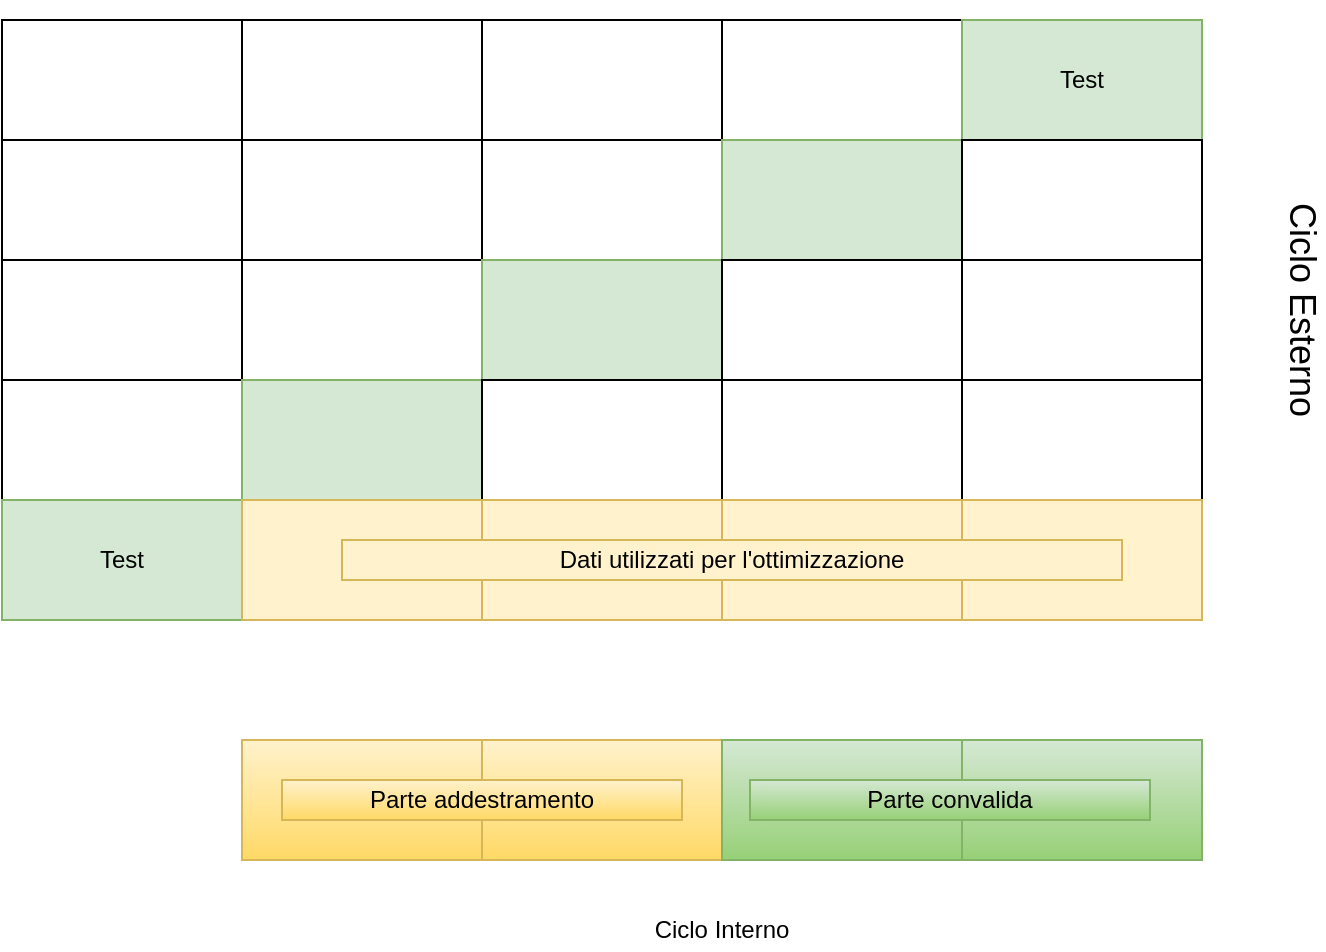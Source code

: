<mxfile version="14.6.0" type="device"><diagram id="NBrot9K0KCh07CyWjRPi" name="Page-1"><mxGraphModel dx="1102" dy="621" grid="1" gridSize="10" guides="1" tooltips="1" connect="1" arrows="1" fold="1" page="1" pageScale="1" pageWidth="827" pageHeight="1169" math="0" shadow="0"><root><mxCell id="0"/><mxCell id="1" parent="0"/><mxCell id="xO-tGquiEU0T-7HXB5kC-1" value="" style="rounded=0;whiteSpace=wrap;html=1;" vertex="1" parent="1"><mxGeometry x="40" y="120" width="120" height="60" as="geometry"/></mxCell><mxCell id="xO-tGquiEU0T-7HXB5kC-2" value="" style="rounded=0;whiteSpace=wrap;html=1;" vertex="1" parent="1"><mxGeometry x="160" y="120" width="120" height="60" as="geometry"/></mxCell><mxCell id="xO-tGquiEU0T-7HXB5kC-3" value="" style="rounded=0;whiteSpace=wrap;html=1;" vertex="1" parent="1"><mxGeometry x="280" y="120" width="120" height="60" as="geometry"/></mxCell><mxCell id="xO-tGquiEU0T-7HXB5kC-4" value="" style="rounded=0;whiteSpace=wrap;html=1;" vertex="1" parent="1"><mxGeometry x="400" y="120" width="120" height="60" as="geometry"/></mxCell><mxCell id="xO-tGquiEU0T-7HXB5kC-5" value="Test" style="rounded=0;whiteSpace=wrap;html=1;fillColor=#d5e8d4;strokeColor=#82b366;" vertex="1" parent="1"><mxGeometry x="520" y="120" width="120" height="60" as="geometry"/></mxCell><mxCell id="xO-tGquiEU0T-7HXB5kC-6" value="" style="rounded=0;whiteSpace=wrap;html=1;" vertex="1" parent="1"><mxGeometry x="40" y="180" width="120" height="60" as="geometry"/></mxCell><mxCell id="xO-tGquiEU0T-7HXB5kC-7" value="" style="rounded=0;whiteSpace=wrap;html=1;" vertex="1" parent="1"><mxGeometry x="160" y="180" width="120" height="60" as="geometry"/></mxCell><mxCell id="xO-tGquiEU0T-7HXB5kC-8" value="" style="rounded=0;whiteSpace=wrap;html=1;" vertex="1" parent="1"><mxGeometry x="280" y="180" width="120" height="60" as="geometry"/></mxCell><mxCell id="xO-tGquiEU0T-7HXB5kC-9" value="" style="rounded=0;whiteSpace=wrap;html=1;fillColor=#d5e8d4;strokeColor=#82b366;" vertex="1" parent="1"><mxGeometry x="400" y="180" width="120" height="60" as="geometry"/></mxCell><mxCell id="xO-tGquiEU0T-7HXB5kC-10" value="" style="rounded=0;whiteSpace=wrap;html=1;" vertex="1" parent="1"><mxGeometry x="520" y="180" width="120" height="60" as="geometry"/></mxCell><mxCell id="xO-tGquiEU0T-7HXB5kC-11" value="" style="rounded=0;whiteSpace=wrap;html=1;" vertex="1" parent="1"><mxGeometry x="40" y="240" width="120" height="60" as="geometry"/></mxCell><mxCell id="xO-tGquiEU0T-7HXB5kC-12" value="" style="rounded=0;whiteSpace=wrap;html=1;" vertex="1" parent="1"><mxGeometry x="160" y="240" width="120" height="60" as="geometry"/></mxCell><mxCell id="xO-tGquiEU0T-7HXB5kC-13" value="" style="rounded=0;whiteSpace=wrap;html=1;fillColor=#d5e8d4;strokeColor=#82b366;" vertex="1" parent="1"><mxGeometry x="280" y="240" width="120" height="60" as="geometry"/></mxCell><mxCell id="xO-tGquiEU0T-7HXB5kC-14" value="" style="rounded=0;whiteSpace=wrap;html=1;" vertex="1" parent="1"><mxGeometry x="400" y="240" width="120" height="60" as="geometry"/></mxCell><mxCell id="xO-tGquiEU0T-7HXB5kC-15" value="" style="rounded=0;whiteSpace=wrap;html=1;" vertex="1" parent="1"><mxGeometry x="520" y="240" width="120" height="60" as="geometry"/></mxCell><mxCell id="xO-tGquiEU0T-7HXB5kC-16" value="" style="rounded=0;whiteSpace=wrap;html=1;" vertex="1" parent="1"><mxGeometry x="40" y="300" width="120" height="60" as="geometry"/></mxCell><mxCell id="xO-tGquiEU0T-7HXB5kC-17" value="" style="rounded=0;whiteSpace=wrap;html=1;fillColor=#d5e8d4;strokeColor=#82b366;" vertex="1" parent="1"><mxGeometry x="160" y="300" width="120" height="60" as="geometry"/></mxCell><mxCell id="xO-tGquiEU0T-7HXB5kC-18" value="" style="rounded=0;whiteSpace=wrap;html=1;" vertex="1" parent="1"><mxGeometry x="280" y="300" width="120" height="60" as="geometry"/></mxCell><mxCell id="xO-tGquiEU0T-7HXB5kC-19" value="" style="rounded=0;whiteSpace=wrap;html=1;" vertex="1" parent="1"><mxGeometry x="400" y="300" width="120" height="60" as="geometry"/></mxCell><mxCell id="xO-tGquiEU0T-7HXB5kC-20" value="" style="rounded=0;whiteSpace=wrap;html=1;" vertex="1" parent="1"><mxGeometry x="520" y="300" width="120" height="60" as="geometry"/></mxCell><mxCell id="xO-tGquiEU0T-7HXB5kC-21" value="Test" style="rounded=0;whiteSpace=wrap;html=1;fillColor=#d5e8d4;strokeColor=#82b366;" vertex="1" parent="1"><mxGeometry x="40" y="360" width="120" height="60" as="geometry"/></mxCell><mxCell id="xO-tGquiEU0T-7HXB5kC-22" value="" style="rounded=0;whiteSpace=wrap;html=1;fillColor=#fff2cc;strokeColor=#d6b656;" vertex="1" parent="1"><mxGeometry x="160" y="360" width="120" height="60" as="geometry"/></mxCell><mxCell id="xO-tGquiEU0T-7HXB5kC-23" value="" style="rounded=0;whiteSpace=wrap;html=1;fillColor=#fff2cc;strokeColor=#d6b656;" vertex="1" parent="1"><mxGeometry x="280" y="360" width="120" height="60" as="geometry"/></mxCell><mxCell id="xO-tGquiEU0T-7HXB5kC-24" value="" style="rounded=0;whiteSpace=wrap;html=1;fillColor=#fff2cc;strokeColor=#d6b656;" vertex="1" parent="1"><mxGeometry x="400" y="360" width="120" height="60" as="geometry"/></mxCell><mxCell id="xO-tGquiEU0T-7HXB5kC-25" value="" style="rounded=0;whiteSpace=wrap;html=1;fillColor=#fff2cc;strokeColor=#d6b656;" vertex="1" parent="1"><mxGeometry x="520" y="360" width="120" height="60" as="geometry"/></mxCell><mxCell id="xO-tGquiEU0T-7HXB5kC-26" value="Dati utilizzati per l'ottimizzazione" style="text;html=1;strokeColor=#d6b656;fillColor=#fff2cc;align=center;verticalAlign=middle;whiteSpace=wrap;rounded=0;" vertex="1" parent="1"><mxGeometry x="210" y="380" width="390" height="20" as="geometry"/></mxCell><mxCell id="xO-tGquiEU0T-7HXB5kC-27" value="" style="rounded=0;whiteSpace=wrap;html=1;gradientColor=#ffd966;fillColor=#fff2cc;strokeColor=#d6b656;" vertex="1" parent="1"><mxGeometry x="280" y="480" width="120" height="60" as="geometry"/></mxCell><mxCell id="xO-tGquiEU0T-7HXB5kC-28" value="" style="rounded=0;whiteSpace=wrap;html=1;gradientColor=#97d077;fillColor=#d5e8d4;strokeColor=#82b366;" vertex="1" parent="1"><mxGeometry x="400" y="480" width="120" height="60" as="geometry"/></mxCell><mxCell id="xO-tGquiEU0T-7HXB5kC-29" value="" style="rounded=0;whiteSpace=wrap;html=1;gradientColor=#97d077;fillColor=#d5e8d4;strokeColor=#82b366;" vertex="1" parent="1"><mxGeometry x="520" y="480" width="120" height="60" as="geometry"/></mxCell><mxCell id="xO-tGquiEU0T-7HXB5kC-31" value="" style="rounded=0;whiteSpace=wrap;html=1;gradientColor=#ffd966;fillColor=#fff2cc;strokeColor=#d6b656;" vertex="1" parent="1"><mxGeometry x="160" y="480" width="120" height="60" as="geometry"/></mxCell><mxCell id="xO-tGquiEU0T-7HXB5kC-32" value="Parte addestramento" style="text;html=1;strokeColor=#d6b656;fillColor=#fff2cc;align=center;verticalAlign=middle;whiteSpace=wrap;rounded=0;gradientColor=#ffd966;" vertex="1" parent="1"><mxGeometry x="180" y="500" width="200" height="20" as="geometry"/></mxCell><mxCell id="xO-tGquiEU0T-7HXB5kC-33" value="Parte convalida" style="text;html=1;strokeColor=#82b366;fillColor=#d5e8d4;align=center;verticalAlign=middle;whiteSpace=wrap;rounded=0;gradientColor=#97d077;" vertex="1" parent="1"><mxGeometry x="414" y="500" width="200" height="20" as="geometry"/></mxCell><mxCell id="xO-tGquiEU0T-7HXB5kC-34" value="&lt;font style=&quot;font-size: 18px&quot;&gt;Ciclo Esterno&lt;/font&gt;" style="text;html=1;strokeColor=none;fillColor=none;align=center;verticalAlign=middle;whiteSpace=wrap;rounded=0;rotation=90;" vertex="1" parent="1"><mxGeometry x="535" y="255" width="310" height="20" as="geometry"/></mxCell><mxCell id="xO-tGquiEU0T-7HXB5kC-35" value="Ciclo Interno" style="text;html=1;strokeColor=none;fillColor=none;align=center;verticalAlign=middle;whiteSpace=wrap;rounded=0;" vertex="1" parent="1"><mxGeometry x="160" y="565" width="480" height="20" as="geometry"/></mxCell></root></mxGraphModel></diagram></mxfile>